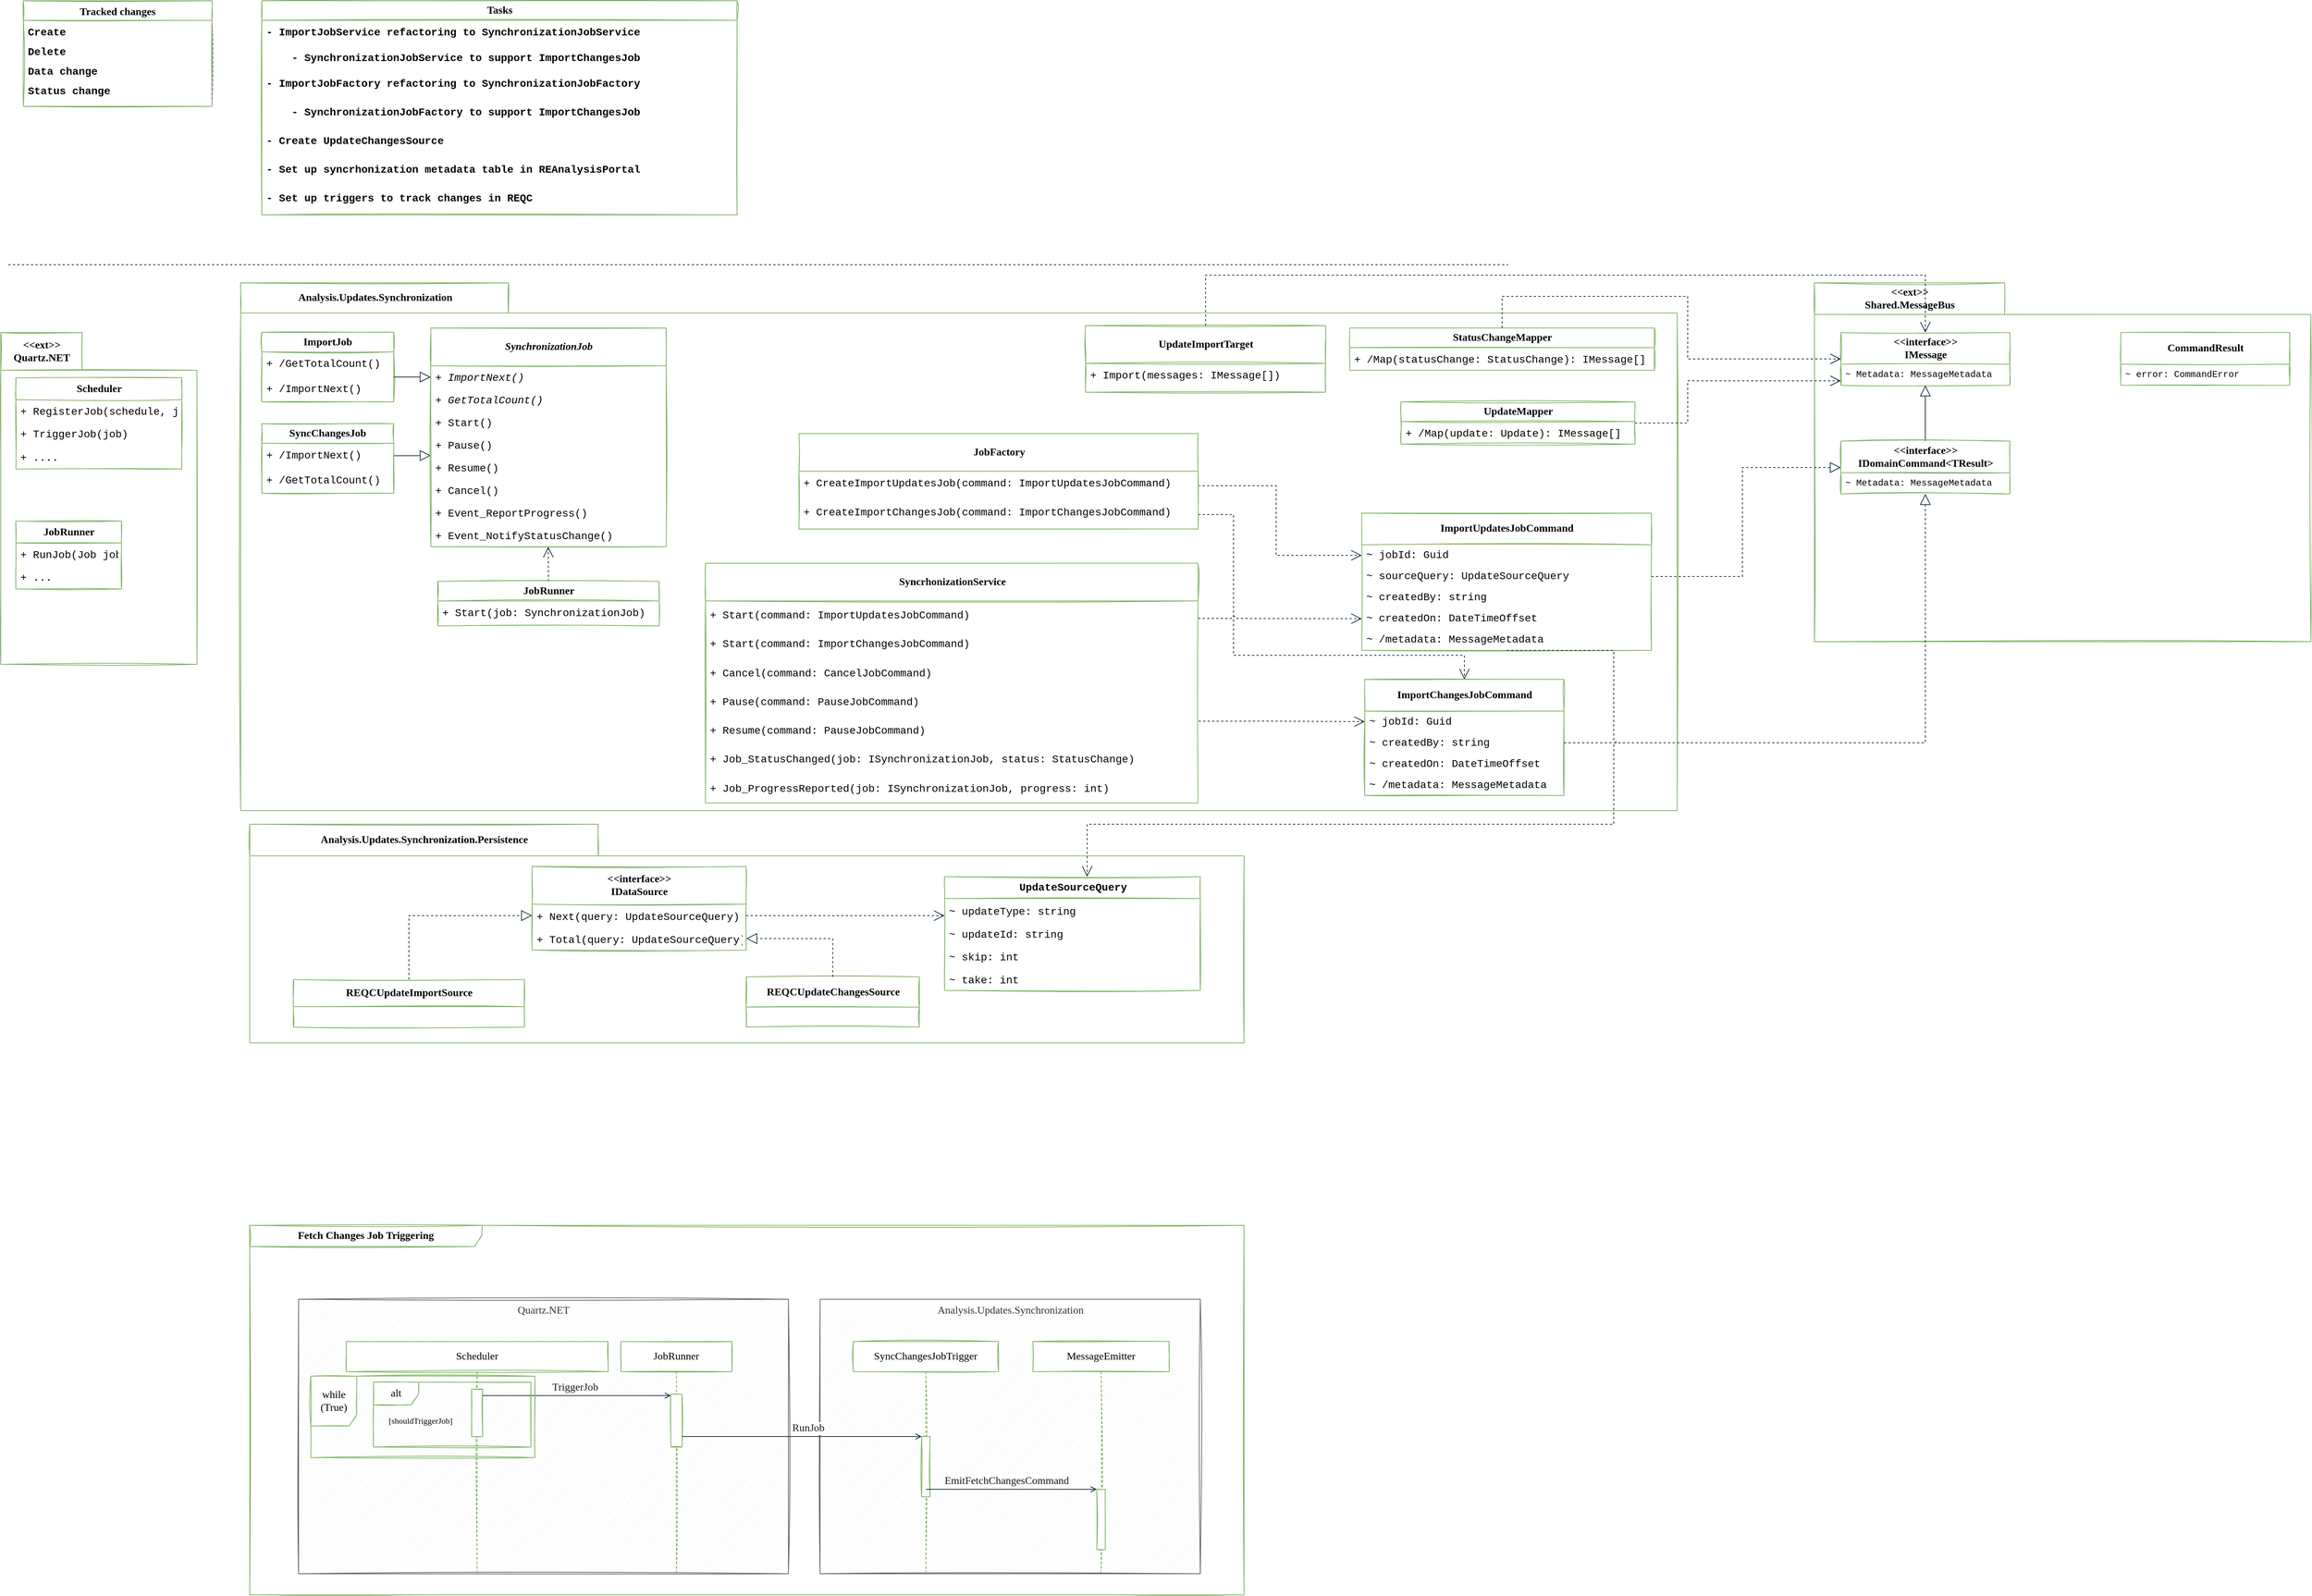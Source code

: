 <mxfile version="13.10.0" type="github">
  <diagram id="ECBcf4AF0JtO1z4K7DSX" name="Page-1">
    <mxGraphModel dx="2906" dy="1084" grid="1" gridSize="14" guides="1" tooltips="1" connect="1" arrows="1" fold="1" page="1" pageScale="1" pageWidth="827" pageHeight="1169" background="none" math="1" shadow="0">
      <root>
        <mxCell id="0" />
        <mxCell id="1" parent="0" />
        <mxCell id="vq10Wp0aYiQOO_JATJNM-236" value="" style="line;strokeWidth=1;direction=south;html=1;dashed=1;dashPattern=20 20;rounded=0;shadow=0;glass=0;labelBackgroundColor=none;sketch=1;startSize=26;fillColor=#ffffff;fontFamily=Lucida Console;fontSize=11;align=center;" parent="1" vertex="1">
          <mxGeometry x="1050" y="1918" width="10" height="392" as="geometry" />
        </mxCell>
        <mxCell id="CNIEnDmMCDg7DlU-QSH8-22" value="Tracked changes" style="swimlane;fontStyle=1;childLayout=stackLayout;horizontal=1;startSize=26;horizontalStack=0;resizeParent=1;resizeParentMax=0;resizeLast=0;collapsible=1;marginBottom=0;rounded=0;shadow=0;strokeColor=#82b366;sketch=1;glass=0;separatorColor=#999999;fontFamily=Lucida Console;fillColor=none;fontSize=14;" parent="1" vertex="1">
          <mxGeometry x="20" y="210" width="250" height="140" as="geometry">
            <mxRectangle x="20" y="20" width="140" height="26" as="alternateBounds" />
          </mxGeometry>
        </mxCell>
        <mxCell id="CNIEnDmMCDg7DlU-QSH8-23" value="Create" style="text;strokeColor=none;fillColor=none;align=left;verticalAlign=top;spacingLeft=4;spacingRight=4;overflow=hidden;rotatable=0;points=[[0,0.5],[1,0.5]];portConstraint=eastwest;fontFamily=Courier New;fontSize=14;fontStyle=1" parent="CNIEnDmMCDg7DlU-QSH8-22" vertex="1">
          <mxGeometry y="26" width="250" height="26" as="geometry" />
        </mxCell>
        <mxCell id="CNIEnDmMCDg7DlU-QSH8-24" value="Delete" style="text;strokeColor=none;align=left;verticalAlign=top;spacingLeft=4;spacingRight=4;overflow=hidden;rotatable=0;points=[[0,0.5],[1,0.5]];portConstraint=eastwest;noLabel=0;fontFamily=Courier New;rounded=0;glass=0;shadow=0;sketch=0;fontSize=14;fontStyle=1" parent="CNIEnDmMCDg7DlU-QSH8-22" vertex="1">
          <mxGeometry y="52" width="250" height="26" as="geometry" />
        </mxCell>
        <mxCell id="CNIEnDmMCDg7DlU-QSH8-25" value="Data change" style="text;strokeColor=none;fillColor=none;align=left;verticalAlign=top;spacingLeft=4;spacingRight=4;overflow=hidden;rotatable=0;points=[[0,0.5],[1,0.5]];portConstraint=eastwest;fontFamily=Courier New;fontSize=14;fontStyle=1" parent="CNIEnDmMCDg7DlU-QSH8-22" vertex="1">
          <mxGeometry y="78" width="250" height="26" as="geometry" />
        </mxCell>
        <mxCell id="CNIEnDmMCDg7DlU-QSH8-26" value="Status change" style="text;strokeColor=none;fillColor=none;align=left;verticalAlign=top;spacingLeft=4;spacingRight=4;overflow=hidden;rotatable=0;points=[[0,0.5],[1,0.5]];portConstraint=eastwest;fontFamily=Courier New;fontSize=14;fontStyle=1" parent="CNIEnDmMCDg7DlU-QSH8-22" vertex="1">
          <mxGeometry y="104" width="250" height="36" as="geometry" />
        </mxCell>
        <mxCell id="-ayLkiG4syY7ho0zuzDr-17" value="&amp;lt;&amp;lt;ext&amp;gt;&amp;gt;&lt;br&gt;&lt;div&gt;Quartz.NET&lt;/div&gt;" style="shape=folder;fontStyle=1;tabWidth=108;tabHeight=50;tabPosition=left;html=1;boundedLbl=1;labelInHeader=1;rounded=0;shadow=0;glass=0;sketch=1;startSize=50;strokeColor=#82b366;fillColor=#ffffff;fontFamily=Lucida Console;fontSize=14;swimlaneFillColor=#ffffff;" parent="1" vertex="1">
          <mxGeometry x="-10" y="650" width="260" height="440" as="geometry" />
        </mxCell>
        <mxCell id="-ayLkiG4syY7ho0zuzDr-19" value="Scheduler" style="swimlane;fontStyle=1;align=center;verticalAlign=middle;childLayout=stackLayout;horizontal=1;startSize=29;horizontalStack=0;resizeParent=1;resizeParentMax=0;resizeLast=0;collapsible=0;marginBottom=0;html=1;rounded=0;shadow=0;glass=0;sketch=1;strokeColor=#82b366;fillColor=none;fontFamily=Lucida Console;fontSize=14;" parent="1" vertex="1">
          <mxGeometry x="10" y="710" width="220" height="121" as="geometry" />
        </mxCell>
        <mxCell id="ia7Ri7Av3f0508WHwBtR-4" value="+ RegisterJob(schedule, job)" style="text;html=1;strokeColor=none;fillColor=none;align=left;verticalAlign=middle;spacingLeft=4;spacingRight=4;overflow=hidden;rotatable=0;points=[[0,0.5],[1,0.5]];portConstraint=eastwest;fontFamily=Courier New;fontSize=14;" parent="-ayLkiG4syY7ho0zuzDr-19" vertex="1">
          <mxGeometry y="29" width="220" height="31" as="geometry" />
        </mxCell>
        <mxCell id="vq10Wp0aYiQOO_JATJNM-24" value="+ TriggerJob(job)" style="text;html=1;strokeColor=none;fillColor=none;align=left;verticalAlign=middle;spacingLeft=4;spacingRight=4;overflow=hidden;rotatable=0;points=[[0,0.5],[1,0.5]];portConstraint=eastwest;fontFamily=Courier New;fontSize=14;" parent="-ayLkiG4syY7ho0zuzDr-19" vertex="1">
          <mxGeometry y="60" width="220" height="30" as="geometry" />
        </mxCell>
        <mxCell id="-ayLkiG4syY7ho0zuzDr-21" value="+ ...." style="text;html=1;strokeColor=none;fillColor=none;align=left;verticalAlign=middle;spacingLeft=4;spacingRight=4;overflow=hidden;rotatable=0;points=[[0,0.5],[1,0.5]];portConstraint=eastwest;fontFamily=Courier New;fontSize=14;" parent="-ayLkiG4syY7ho0zuzDr-19" vertex="1">
          <mxGeometry y="90" width="220" height="31" as="geometry" />
        </mxCell>
        <mxCell id="-ayLkiG4syY7ho0zuzDr-31" value="JobRunner" style="swimlane;fontStyle=1;align=center;verticalAlign=middle;childLayout=stackLayout;horizontal=1;startSize=29;horizontalStack=0;resizeParent=1;resizeParentMax=0;resizeLast=0;collapsible=0;marginBottom=0;html=1;rounded=0;shadow=0;glass=0;sketch=1;strokeColor=#82b366;fillColor=none;fontFamily=Lucida Console;fontSize=14;" parent="1" vertex="1">
          <mxGeometry x="10" y="900" width="140" height="90" as="geometry" />
        </mxCell>
        <mxCell id="-ayLkiG4syY7ho0zuzDr-32" value="+ RunJob(Job job)" style="text;html=1;strokeColor=none;fillColor=none;align=left;verticalAlign=middle;spacingLeft=4;spacingRight=4;overflow=hidden;rotatable=0;points=[[0,0.5],[1,0.5]];portConstraint=eastwest;fontFamily=Courier New;fontSize=14;" parent="-ayLkiG4syY7ho0zuzDr-31" vertex="1">
          <mxGeometry y="29" width="140" height="31" as="geometry" />
        </mxCell>
        <mxCell id="vq10Wp0aYiQOO_JATJNM-25" value="+ ..." style="text;html=1;strokeColor=none;fillColor=none;align=left;verticalAlign=middle;spacingLeft=4;spacingRight=4;overflow=hidden;rotatable=0;points=[[0,0.5],[1,0.5]];portConstraint=eastwest;fontFamily=Courier New;fontSize=14;" parent="-ayLkiG4syY7ho0zuzDr-31" vertex="1">
          <mxGeometry y="60" width="140" height="30" as="geometry" />
        </mxCell>
        <mxCell id="vq10Wp0aYiQOO_JATJNM-88" value="Analysis.Updates.Synchronization" style="shape=folder;fontStyle=1;tabWidth=355;tabHeight=40;tabPosition=left;html=1;boundedLbl=1;labelInHeader=1;rounded=0;shadow=0;glass=0;sketch=1;startSize=50;strokeColor=#82b366;fontFamily=Lucida Console;fillColor=#ffffff;fontSize=14;recursiveResize=0;swimlaneFillColor=#ffffff;" parent="1" vertex="1">
          <mxGeometry x="308" y="584" width="1904" height="700.0" as="geometry" />
        </mxCell>
        <mxCell id="ia7Ri7Av3f0508WHwBtR-71" style="edgeStyle=orthogonalEdgeStyle;curved=0;rounded=0;orthogonalLoop=1;jettySize=auto;html=1;exitX=1;exitY=0.5;exitDx=0;exitDy=0;strokeColor=#182E3E;fillColor=#dae8fc;fontFamily=Courier New;fontColor=#000000;dashed=1;fontSize=14;endFill=0;endArrow=open;endSize=12;startSize=29;jumpStyle=gap;" parent="vq10Wp0aYiQOO_JATJNM-88" source="vq10Wp0aYiQOO_JATJNM-76" edge="1" target="ia7Ri7Av3f0508WHwBtR-50">
          <mxGeometry relative="1" as="geometry">
            <mxPoint x="1490" y="610" as="targetPoint" />
            <Array as="points">
              <mxPoint x="1316" y="307" />
              <mxPoint x="1316" y="494" />
              <mxPoint x="1622" y="494" />
            </Array>
          </mxGeometry>
        </mxCell>
        <mxCell id="ia7Ri7Av3f0508WHwBtR-70" style="edgeStyle=orthogonalEdgeStyle;curved=0;rounded=0;orthogonalLoop=1;jettySize=auto;html=1;exitX=1;exitY=0.5;exitDx=0;exitDy=0;entryX=0;entryY=0.5;entryDx=0;entryDy=0;strokeColor=#182E3E;fillColor=#dae8fc;fontFamily=Courier New;fontColor=#000000;dashed=1;fontSize=14;endFill=0;endArrow=open;endSize=12;startSize=29;" parent="vq10Wp0aYiQOO_JATJNM-88" source="vq10Wp0aYiQOO_JATJNM-75" target="ia7Ri7Av3f0508WHwBtR-44" edge="1">
          <mxGeometry relative="1" as="geometry" />
        </mxCell>
        <mxCell id="ia7Ri7Av3f0508WHwBtR-58" style="edgeStyle=orthogonalEdgeStyle;rounded=0;orthogonalLoop=1;jettySize=auto;html=1;exitX=1.001;exitY=0.165;exitDx=0;exitDy=0;entryX=0;entryY=0.5;entryDx=0;entryDy=0;startSize=29;endArrow=open;endFill=0;endSize=12;strokeColor=#182E3E;fillColor=#dae8fc;fontFamily=Courier New;fontSize=14;dashed=1;exitPerimeter=0;" parent="vq10Wp0aYiQOO_JATJNM-88" source="vq10Wp0aYiQOO_JATJNM-85" target="ia7Ri7Av3f0508WHwBtR-51" edge="1">
          <mxGeometry relative="1" as="geometry">
            <Array as="points">
              <mxPoint x="1360" y="581" />
            </Array>
          </mxGeometry>
        </mxCell>
        <mxCell id="ia7Ri7Av3f0508WHwBtR-57" style="edgeStyle=orthogonalEdgeStyle;rounded=0;orthogonalLoop=1;jettySize=auto;html=1;exitX=1;exitY=0.5;exitDx=0;exitDy=0;startSize=29;endArrow=open;endFill=0;endSize=12;strokeColor=#182E3E;fillColor=#dae8fc;fontFamily=Courier New;fontSize=14;entryX=0;entryY=0.5;entryDx=0;entryDy=0;dashed=1;jumpStyle=arc;" parent="vq10Wp0aYiQOO_JATJNM-88" source="vq10Wp0aYiQOO_JATJNM-81" target="ia7Ri7Av3f0508WHwBtR-47" edge="1">
          <mxGeometry relative="1" as="geometry">
            <Array as="points">
              <mxPoint x="1229" y="445" />
              <mxPoint x="1352" y="445" />
            </Array>
          </mxGeometry>
        </mxCell>
        <mxCell id="vq10Wp0aYiQOO_JATJNM-78" value="SyncrhonizationService" style="swimlane;fontStyle=1;childLayout=stackLayout;horizontal=1;startSize=50;fillColor=#ffffff;horizontalStack=0;resizeParent=1;resizeParentMax=0;resizeLast=0;collapsible=1;marginBottom=0;rounded=0;shadow=0;glass=0;sketch=1;strokeColor=#82b366;fontFamily=Lucida Console;html=1;fontSize=14;swimlaneFillColor=#ffffff;" parent="vq10Wp0aYiQOO_JATJNM-88" vertex="1">
          <mxGeometry x="616.0" y="371.92" width="653" height="317.949" as="geometry">
            <mxRectangle x="470" y="290" width="190" height="40" as="alternateBounds" />
          </mxGeometry>
        </mxCell>
        <mxCell id="vq10Wp0aYiQOO_JATJNM-81" value="+ Start(command: ImportUpdatesJobCommand)" style="text;html=1;strokeColor=none;fillColor=none;align=left;verticalAlign=middle;spacingLeft=4;spacingRight=4;overflow=hidden;rotatable=0;points=[[0,0.5],[1,0.5]];portConstraint=eastwest;fontFamily=Courier New;fontSize=14;" parent="vq10Wp0aYiQOO_JATJNM-78" vertex="1">
          <mxGeometry y="50" width="653" height="38.278" as="geometry" />
        </mxCell>
        <mxCell id="vq10Wp0aYiQOO_JATJNM-82" value="+ Start(command: ImportChangesJobCommand)" style="text;html=1;strokeColor=none;fillColor=none;align=left;verticalAlign=middle;spacingLeft=4;spacingRight=4;overflow=hidden;rotatable=0;points=[[0,0.5],[1,0.5]];portConstraint=eastwest;fontFamily=Courier New;fontSize=14;" parent="vq10Wp0aYiQOO_JATJNM-78" vertex="1">
          <mxGeometry y="88.278" width="653" height="38.278" as="geometry" />
        </mxCell>
        <mxCell id="vq10Wp0aYiQOO_JATJNM-83" value="+ Cancel(command: CancelJobCommand) " style="text;html=1;strokeColor=none;fillColor=none;align=left;verticalAlign=middle;spacingLeft=4;spacingRight=4;overflow=hidden;rotatable=0;points=[[0,0.5],[1,0.5]];portConstraint=eastwest;fontFamily=Courier New;fontSize=14;" parent="vq10Wp0aYiQOO_JATJNM-78" vertex="1">
          <mxGeometry y="126.557" width="653" height="38.278" as="geometry" />
        </mxCell>
        <mxCell id="vq10Wp0aYiQOO_JATJNM-84" value="+ Pause(command: PauseJobCommand) " style="text;html=1;strokeColor=none;fillColor=none;align=left;verticalAlign=middle;spacingLeft=4;spacingRight=4;overflow=hidden;rotatable=0;points=[[0,0.5],[1,0.5]];portConstraint=eastwest;fontFamily=Courier New;fontSize=14;" parent="vq10Wp0aYiQOO_JATJNM-78" vertex="1">
          <mxGeometry y="164.835" width="653" height="38.278" as="geometry" />
        </mxCell>
        <mxCell id="vq10Wp0aYiQOO_JATJNM-85" value="+ Resume(command: PauseJobCommand) " style="text;html=1;fillColor=none;align=left;verticalAlign=middle;spacingLeft=4;spacingRight=4;overflow=hidden;rotatable=0;points=[[0,0.5],[1,0.5]];portConstraint=eastwest;fontFamily=Courier New;fontSize=14;" parent="vq10Wp0aYiQOO_JATJNM-78" vertex="1">
          <mxGeometry y="203.114" width="653" height="38.278" as="geometry" />
        </mxCell>
        <mxCell id="vq10Wp0aYiQOO_JATJNM-87" value="+ Job_StatusChanged(job: ISynchronizationJob, status: StatusChange)" style="text;html=1;fillColor=none;align=left;verticalAlign=middle;spacingLeft=4;spacingRight=4;overflow=hidden;rotatable=0;points=[[0,0.5],[1,0.5]];portConstraint=eastwest;fontFamily=Courier New;fontSize=14;" parent="vq10Wp0aYiQOO_JATJNM-78" vertex="1">
          <mxGeometry y="241.392" width="653" height="38.278" as="geometry" />
        </mxCell>
        <mxCell id="vq10Wp0aYiQOO_JATJNM-86" value="+ Job_ProgressReported(job: ISynchronizationJob, progress: int) " style="text;html=1;fillColor=none;align=left;verticalAlign=middle;spacingLeft=4;spacingRight=4;overflow=hidden;rotatable=0;points=[[0,0.5],[1,0.5]];portConstraint=eastwest;fontFamily=Courier New;fontSize=14;" parent="vq10Wp0aYiQOO_JATJNM-78" vertex="1">
          <mxGeometry y="279.671" width="653" height="38.278" as="geometry" />
        </mxCell>
        <mxCell id="vq10Wp0aYiQOO_JATJNM-74" value="JobFactory" style="swimlane;fontStyle=1;childLayout=stackLayout;horizontal=1;startSize=50;horizontalStack=0;resizeParent=1;resizeParentMax=0;resizeLast=0;collapsible=1;marginBottom=0;rounded=0;shadow=0;glass=0;sketch=1;strokeColor=#82b366;fontFamily=Lucida Console;html=1;fontSize=14;swimlaneFillColor=#ffffff;" parent="vq10Wp0aYiQOO_JATJNM-88" vertex="1">
          <mxGeometry x="740" y="200" width="529" height="126.557" as="geometry">
            <mxRectangle x="1020" y="290" width="100" height="50" as="alternateBounds" />
          </mxGeometry>
        </mxCell>
        <mxCell id="vq10Wp0aYiQOO_JATJNM-75" value="+ CreateImportUpdatesJob(command: ImportUpdatesJobCommand)" style="text;strokeColor=none;align=left;verticalAlign=top;spacingLeft=4;spacingRight=4;overflow=hidden;rotatable=0;points=[[0,0.5],[1,0.5]];portConstraint=eastwest;fontFamily=Courier New;fontSize=14;" parent="vq10Wp0aYiQOO_JATJNM-74" vertex="1">
          <mxGeometry y="50" width="529" height="38.278" as="geometry" />
        </mxCell>
        <mxCell id="vq10Wp0aYiQOO_JATJNM-76" value="+ CreateImportChangesJob(command: ImportChangesJobCommand)" style="text;strokeColor=none;fillColor=none;align=left;verticalAlign=top;spacingLeft=4;spacingRight=4;overflow=hidden;rotatable=0;points=[[0,0.5],[1,0.5]];portConstraint=eastwest;fontFamily=Courier New;fontSize=14;" parent="vq10Wp0aYiQOO_JATJNM-74" vertex="1">
          <mxGeometry y="88.278" width="529" height="38.278" as="geometry" />
        </mxCell>
        <mxCell id="c3qGKdSlmFXIAMFMvV2--12" style="edgeStyle=orthogonalEdgeStyle;rounded=0;jumpStyle=gap;orthogonalLoop=1;jettySize=auto;html=1;exitX=0.5;exitY=0;exitDx=0;exitDy=0;entryX=0.499;entryY=1.002;entryDx=0;entryDy=0;entryPerimeter=0;strokeColor=#182E3E;fillColor=#dae8fc;fontFamily=Courier New;dashed=1;fontSize=14;endFill=0;endArrow=open;endSize=12;startSize=29;" edge="1" parent="vq10Wp0aYiQOO_JATJNM-88" source="vq10Wp0aYiQOO_JATJNM-92" target="vq10Wp0aYiQOO_JATJNM-147">
          <mxGeometry relative="1" as="geometry" />
        </mxCell>
        <mxCell id="vq10Wp0aYiQOO_JATJNM-92" value="&lt;b style=&quot;font-size: 14px;&quot;&gt;JobRunner&lt;/b&gt;" style="swimlane;fontStyle=0;childLayout=stackLayout;horizontal=1;startSize=26;fillColor=none;horizontalStack=0;resizeParent=1;resizeParentMax=0;resizeLast=0;collapsible=1;marginBottom=0;rounded=0;shadow=0;glass=0;sketch=1;strokeColor=#82b366;fontFamily=Lucida Console;html=1;fontSize=14;" parent="vq10Wp0aYiQOO_JATJNM-88" vertex="1">
          <mxGeometry x="261.28" y="396" width="293.43" height="59.175" as="geometry" />
        </mxCell>
        <mxCell id="vq10Wp0aYiQOO_JATJNM-93" value="+ Start(job: SynchronizationJob)" style="text;strokeColor=none;fillColor=none;align=left;verticalAlign=top;spacingLeft=4;spacingRight=4;overflow=hidden;rotatable=0;points=[[0,0.5],[1,0.5]];portConstraint=eastwest;fontFamily=Courier New;fontSize=14;" parent="vq10Wp0aYiQOO_JATJNM-92" vertex="1">
          <mxGeometry y="26" width="293.43" height="33.175" as="geometry" />
        </mxCell>
        <mxCell id="vq10Wp0aYiQOO_JATJNM-112" value="&lt;b style=&quot;font-size: 14px;&quot;&gt;ImportJob&lt;/b&gt;" style="swimlane;fontStyle=0;childLayout=stackLayout;horizontal=1;startSize=26;fillColor=none;horizontalStack=0;resizeParent=1;resizeParentMax=0;resizeLast=0;collapsible=1;marginBottom=0;rounded=0;shadow=0;glass=0;sketch=1;strokeColor=#82b366;fontFamily=Lucida Console;html=1;fontSize=14;" parent="vq10Wp0aYiQOO_JATJNM-88" vertex="1">
          <mxGeometry x="28.003" y="65.65" width="174.871" height="92.349" as="geometry" />
        </mxCell>
        <mxCell id="c3qGKdSlmFXIAMFMvV2--9" value="+ /GetTotalCount()" style="text;strokeColor=none;fillColor=none;align=left;verticalAlign=top;spacingLeft=4;spacingRight=4;overflow=hidden;rotatable=0;points=[[0,0.5],[1,0.5]];portConstraint=eastwest;fontFamily=Courier New;fontSize=14;" vertex="1" parent="vq10Wp0aYiQOO_JATJNM-112">
          <mxGeometry y="26" width="174.871" height="33.175" as="geometry" />
        </mxCell>
        <mxCell id="c3qGKdSlmFXIAMFMvV2--8" value="+ /ImportNext()" style="text;strokeColor=none;fillColor=none;align=left;verticalAlign=top;spacingLeft=4;spacingRight=4;overflow=hidden;rotatable=0;points=[[0,0.5],[1,0.5]];portConstraint=eastwest;fontFamily=Courier New;fontSize=14;" vertex="1" parent="vq10Wp0aYiQOO_JATJNM-112">
          <mxGeometry y="59.175" width="174.871" height="33.175" as="geometry" />
        </mxCell>
        <mxCell id="c3qGKdSlmFXIAMFMvV2--10" style="edgeStyle=orthogonalEdgeStyle;rounded=0;jumpStyle=gap;orthogonalLoop=1;jettySize=auto;html=1;exitX=1;exitY=0.5;exitDx=0;exitDy=0;strokeColor=#182E3E;fillColor=#dae8fc;fontFamily=Lucida Console;fontSize=14;fontColor=#1A1A1A;endFill=0;endArrow=block;endSize=12;" edge="1" parent="vq10Wp0aYiQOO_JATJNM-88" source="ia7Ri7Av3f0508WHwBtR-33">
          <mxGeometry relative="1" as="geometry">
            <mxPoint x="252" y="229" as="targetPoint" />
            <Array as="points">
              <mxPoint x="224" y="229" />
            </Array>
          </mxGeometry>
        </mxCell>
        <mxCell id="vq10Wp0aYiQOO_JATJNM-116" value="SyncChangesJob" style="swimlane;fontStyle=1;childLayout=stackLayout;horizontal=1;startSize=26;fillColor=none;horizontalStack=0;resizeParent=1;resizeParentMax=0;resizeLast=0;collapsible=1;marginBottom=0;rounded=0;shadow=0;glass=0;sketch=1;strokeColor=#82b366;fontFamily=Lucida Console;html=1;fontSize=14;" parent="vq10Wp0aYiQOO_JATJNM-88" vertex="1">
          <mxGeometry x="28.005" y="186.82" width="174.871" height="92.349" as="geometry" />
        </mxCell>
        <mxCell id="ia7Ri7Av3f0508WHwBtR-33" value="+ /ImportNext()" style="text;strokeColor=none;fillColor=none;align=left;verticalAlign=top;spacingLeft=4;spacingRight=4;overflow=hidden;rotatable=0;points=[[0,0.5],[1,0.5]];portConstraint=eastwest;fontFamily=Courier New;fontSize=14;" parent="vq10Wp0aYiQOO_JATJNM-116" vertex="1">
          <mxGeometry y="26" width="174.871" height="33.175" as="geometry" />
        </mxCell>
        <mxCell id="c3qGKdSlmFXIAMFMvV2--7" value="+ /GetTotalCount()" style="text;strokeColor=none;fillColor=none;align=left;verticalAlign=top;spacingLeft=4;spacingRight=4;overflow=hidden;rotatable=0;points=[[0,0.5],[1,0.5]];portConstraint=eastwest;fontFamily=Courier New;fontSize=14;" vertex="1" parent="vq10Wp0aYiQOO_JATJNM-116">
          <mxGeometry y="59.175" width="174.871" height="33.175" as="geometry" />
        </mxCell>
        <mxCell id="vq10Wp0aYiQOO_JATJNM-149" style="edgeStyle=orthogonalEdgeStyle;rounded=0;orthogonalLoop=1;jettySize=auto;html=1;entryX=0;entryY=0.5;entryDx=0;entryDy=0;strokeColor=#182E3E;fillColor=#dae8fc;fontFamily=Lucida Console;fontSize=14;fontColor=#1A1A1A;endFill=0;endArrow=block;endSize=12;" parent="vq10Wp0aYiQOO_JATJNM-88" target="vq10Wp0aYiQOO_JATJNM-146" edge="1">
          <mxGeometry relative="1" as="geometry">
            <mxPoint x="203" y="125" as="sourcePoint" />
          </mxGeometry>
        </mxCell>
        <mxCell id="vq10Wp0aYiQOO_JATJNM-233" value="UpdateImportTarget" style="swimlane;fontStyle=1;childLayout=stackLayout;horizontal=1;startSize=50;fillColor=none;horizontalStack=0;resizeParent=1;resizeParentMax=0;resizeLast=0;collapsible=1;marginBottom=0;rounded=0;shadow=0;glass=0;sketch=1;strokeColor=#82b366;fontFamily=Lucida Console;html=1;fontSize=14;" parent="vq10Wp0aYiQOO_JATJNM-88" vertex="1">
          <mxGeometry x="1120" y="56.86" width="318" height="88.278" as="geometry">
            <mxRectangle x="1020" y="290" width="100" height="50" as="alternateBounds" />
          </mxGeometry>
        </mxCell>
        <mxCell id="vq10Wp0aYiQOO_JATJNM-235" value="+ Import(messages: IMessage[])" style="text;strokeColor=none;fillColor=none;align=left;verticalAlign=top;spacingLeft=4;spacingRight=4;overflow=hidden;rotatable=0;points=[[0,0.5],[1,0.5]];portConstraint=eastwest;fontFamily=Courier New;fontSize=14;" parent="vq10Wp0aYiQOO_JATJNM-233" vertex="1">
          <mxGeometry y="50" width="318" height="38.278" as="geometry" />
        </mxCell>
        <mxCell id="ia7Ri7Av3f0508WHwBtR-5" value="StatusChangeMapper" style="swimlane;fontStyle=1;childLayout=stackLayout;horizontal=1;startSize=26;fillColor=none;horizontalStack=0;resizeParent=1;resizeParentMax=0;resizeLast=0;collapsible=1;marginBottom=0;rounded=0;shadow=0;glass=0;sketch=1;strokeColor=#82b366;fontFamily=Lucida Console;html=1;fontSize=14;" parent="vq10Wp0aYiQOO_JATJNM-88" vertex="1">
          <mxGeometry x="1470" y="60" width="404" height="56" as="geometry">
            <mxRectangle x="1486" y="202.53" width="196" height="28" as="alternateBounds" />
          </mxGeometry>
        </mxCell>
        <mxCell id="ia7Ri7Av3f0508WHwBtR-13" value="+ /Map(statusChange: StatusChange): IMessage[]" style="text;strokeColor=none;fillColor=none;spacingLeft=4;spacingRight=4;overflow=hidden;rotatable=0;points=[[0,0.5],[1,0.5]];portConstraint=eastwest;fontSize=14;fontFamily=Courier New;" parent="ia7Ri7Av3f0508WHwBtR-5" vertex="1">
          <mxGeometry y="26" width="404" height="30" as="geometry" />
        </mxCell>
        <mxCell id="ia7Ri7Av3f0508WHwBtR-6" value="UpdateMapper" style="swimlane;fontStyle=1;childLayout=stackLayout;horizontal=1;startSize=26;fillColor=none;horizontalStack=0;resizeParent=1;resizeParentMax=0;resizeLast=0;collapsible=1;marginBottom=0;rounded=0;shadow=0;glass=0;sketch=1;strokeColor=#82b366;fontFamily=Lucida Console;html=1;fontSize=14;" parent="vq10Wp0aYiQOO_JATJNM-88" vertex="1">
          <mxGeometry x="1538" y="158" width="310" height="56" as="geometry" />
        </mxCell>
        <mxCell id="ia7Ri7Av3f0508WHwBtR-12" value="+ /Map(update: Update): IMessage[]" style="text;strokeColor=none;fillColor=none;spacingLeft=4;spacingRight=4;overflow=hidden;rotatable=0;points=[[0,0.5],[1,0.5]];portConstraint=eastwest;fontSize=14;fontFamily=Courier New;" parent="ia7Ri7Av3f0508WHwBtR-6" vertex="1">
          <mxGeometry y="26" width="310" height="30" as="geometry" />
        </mxCell>
        <mxCell id="ia7Ri7Av3f0508WHwBtR-43" value="ImportUpdatesJobCommand" style="swimlane;fontStyle=1;align=center;verticalAlign=middle;childLayout=stackLayout;horizontal=1;startSize=42;horizontalStack=0;resizeParent=1;resizeParentMax=0;resizeLast=0;collapsible=0;marginBottom=0;html=1;rounded=0;shadow=0;glass=0;sketch=1;strokeColor=#82b366;fillColor=none;fontFamily=Lucida Console;fontSize=14;" parent="vq10Wp0aYiQOO_JATJNM-88" vertex="1">
          <mxGeometry x="1486" y="305.45" width="384" height="182" as="geometry" />
        </mxCell>
        <mxCell id="ia7Ri7Av3f0508WHwBtR-44" value="~ jobId: Guid" style="text;html=1;strokeColor=none;fillColor=none;align=left;verticalAlign=middle;spacingLeft=4;spacingRight=4;overflow=hidden;rotatable=0;points=[[0,0.5],[1,0.5]];portConstraint=eastwest;fontFamily=Courier New;fontSize=14;" parent="ia7Ri7Av3f0508WHwBtR-43" vertex="1">
          <mxGeometry y="42" width="384" height="28" as="geometry" />
        </mxCell>
        <mxCell id="ia7Ri7Av3f0508WHwBtR-45" value="~ sourceQuery: UpdateSourceQuery" style="text;html=1;strokeColor=none;fillColor=none;align=left;verticalAlign=middle;spacingLeft=4;spacingRight=4;overflow=hidden;rotatable=0;points=[[0,0.5],[1,0.5]];portConstraint=eastwest;fontFamily=Courier New;fontSize=14;" parent="ia7Ri7Av3f0508WHwBtR-43" vertex="1">
          <mxGeometry y="70" width="384" height="28" as="geometry" />
        </mxCell>
        <mxCell id="ia7Ri7Av3f0508WHwBtR-46" value="~ createdBy: string" style="text;html=1;strokeColor=none;fillColor=none;align=left;verticalAlign=middle;spacingLeft=4;spacingRight=4;overflow=hidden;rotatable=0;points=[[0,0.5],[1,0.5]];portConstraint=eastwest;fontFamily=Courier New;fontSize=14;" parent="ia7Ri7Av3f0508WHwBtR-43" vertex="1">
          <mxGeometry y="98" width="384" height="28" as="geometry" />
        </mxCell>
        <mxCell id="ia7Ri7Av3f0508WHwBtR-47" value="~ createdOn: DateTimeOffset" style="text;html=1;strokeColor=none;fillColor=none;align=left;verticalAlign=middle;spacingLeft=4;spacingRight=4;overflow=hidden;rotatable=0;points=[[0,0.5],[1,0.5]];portConstraint=eastwest;fontFamily=Courier New;fontSize=14;" parent="ia7Ri7Av3f0508WHwBtR-43" vertex="1">
          <mxGeometry y="126" width="384" height="28" as="geometry" />
        </mxCell>
        <mxCell id="ia7Ri7Av3f0508WHwBtR-48" value="~ /metadata: MessageMetadata" style="text;html=1;strokeColor=none;fillColor=none;align=left;verticalAlign=middle;spacingLeft=4;spacingRight=4;overflow=hidden;rotatable=0;points=[[0,0.5],[1,0.5]];portConstraint=eastwest;fontFamily=Courier New;fontSize=14;" parent="ia7Ri7Av3f0508WHwBtR-43" vertex="1">
          <mxGeometry y="154" width="384" height="28" as="geometry" />
        </mxCell>
        <mxCell id="ia7Ri7Av3f0508WHwBtR-69" value="" style="group" parent="vq10Wp0aYiQOO_JATJNM-88" vertex="1" connectable="0">
          <mxGeometry x="1470" y="506.0" width="304" height="194" as="geometry" />
        </mxCell>
        <mxCell id="ia7Ri7Av3f0508WHwBtR-50" value="ImportChangesJobCommand" style="swimlane;fontStyle=1;align=center;verticalAlign=middle;childLayout=stackLayout;horizontal=1;startSize=42;horizontalStack=0;resizeParent=1;resizeParentMax=0;resizeLast=0;collapsible=0;marginBottom=0;html=1;rounded=0;shadow=0;glass=0;sketch=1;strokeColor=#82b366;fillColor=none;fontFamily=Lucida Console;fontSize=14;container=0;" parent="ia7Ri7Av3f0508WHwBtR-69" vertex="1">
          <mxGeometry x="20" y="20" width="264" height="154" as="geometry" />
        </mxCell>
        <mxCell id="ia7Ri7Av3f0508WHwBtR-51" value="~ jobId: Guid" style="text;html=1;strokeColor=none;fillColor=none;align=left;verticalAlign=middle;spacingLeft=4;spacingRight=4;overflow=hidden;rotatable=0;points=[[0,0.5],[1,0.5]];portConstraint=eastwest;fontFamily=Courier New;fontSize=14;" parent="ia7Ri7Av3f0508WHwBtR-69" vertex="1">
          <mxGeometry x="20" y="62.0" width="264" height="28" as="geometry" />
        </mxCell>
        <mxCell id="ia7Ri7Av3f0508WHwBtR-53" value="~ createdBy: string" style="text;html=1;strokeColor=none;fillColor=none;align=left;verticalAlign=middle;spacingLeft=4;spacingRight=4;overflow=hidden;rotatable=0;points=[[0,0.5],[1,0.5]];portConstraint=eastwest;fontFamily=Courier New;fontSize=14;" parent="ia7Ri7Av3f0508WHwBtR-69" vertex="1">
          <mxGeometry x="20" y="90.0" width="264" height="28" as="geometry" />
        </mxCell>
        <mxCell id="ia7Ri7Av3f0508WHwBtR-54" value="~ createdOn: DateTimeOffset" style="text;html=1;strokeColor=none;fillColor=none;align=left;verticalAlign=middle;spacingLeft=4;spacingRight=4;overflow=hidden;rotatable=0;points=[[0,0.5],[1,0.5]];portConstraint=eastwest;fontFamily=Courier New;fontSize=14;" parent="ia7Ri7Av3f0508WHwBtR-69" vertex="1">
          <mxGeometry x="20" y="118.0" width="264" height="28" as="geometry" />
        </mxCell>
        <mxCell id="ia7Ri7Av3f0508WHwBtR-55" value="~ /metadata: MessageMetadata" style="text;html=1;strokeColor=none;fillColor=none;align=left;verticalAlign=middle;spacingLeft=4;spacingRight=4;overflow=hidden;rotatable=0;points=[[0,0.5],[1,0.5]];portConstraint=eastwest;fontFamily=Courier New;fontSize=14;" parent="ia7Ri7Av3f0508WHwBtR-69" vertex="1">
          <mxGeometry x="20" y="146.0" width="264" height="28" as="geometry" />
        </mxCell>
        <mxCell id="vq10Wp0aYiQOO_JATJNM-141" value="&lt;div&gt;SynchronizationJob&lt;br&gt;&lt;/div&gt;" style="swimlane;fontStyle=3;childLayout=stackLayout;horizontal=1;startSize=50;fillColor=none;horizontalStack=0;resizeParent=1;resizeParentMax=0;resizeLast=0;collapsible=1;marginBottom=0;rounded=0;shadow=0;glass=0;sketch=1;strokeColor=#82b366;fontFamily=Lucida Console;html=1;fontSize=14;" parent="vq10Wp0aYiQOO_JATJNM-88" vertex="1">
          <mxGeometry x="251.996" y="59.998" width="312" height="290" as="geometry">
            <mxRectangle x="830" y="50" width="200" height="50" as="alternateBounds" />
          </mxGeometry>
        </mxCell>
        <mxCell id="vq10Wp0aYiQOO_JATJNM-146" value="+ ImportNext()" style="text;strokeColor=none;fillColor=none;align=left;verticalAlign=top;spacingLeft=4;spacingRight=4;overflow=hidden;rotatable=0;points=[[0,0.5],[1,0.5]];portConstraint=eastwest;fontFamily=Courier New;fontSize=14;fontStyle=2" parent="vq10Wp0aYiQOO_JATJNM-141" vertex="1">
          <mxGeometry y="50" width="312" height="30" as="geometry" />
        </mxCell>
        <mxCell id="c3qGKdSlmFXIAMFMvV2--6" value="+ GetTotalCount()" style="text;strokeColor=none;fillColor=none;align=left;verticalAlign=top;spacingLeft=4;spacingRight=4;overflow=hidden;rotatable=0;points=[[0,0.5],[1,0.5]];portConstraint=eastwest;fontFamily=Courier New;fontSize=14;fontStyle=2" vertex="1" parent="vq10Wp0aYiQOO_JATJNM-141">
          <mxGeometry y="80" width="312" height="30" as="geometry" />
        </mxCell>
        <mxCell id="vq10Wp0aYiQOO_JATJNM-142" value="+ Start()" style="text;strokeColor=none;fillColor=none;align=left;verticalAlign=top;spacingLeft=4;spacingRight=4;overflow=hidden;rotatable=0;points=[[0,0.5],[1,0.5]];portConstraint=eastwest;fontFamily=Courier New;fontSize=14;" parent="vq10Wp0aYiQOO_JATJNM-141" vertex="1">
          <mxGeometry y="110" width="312" height="30" as="geometry" />
        </mxCell>
        <mxCell id="vq10Wp0aYiQOO_JATJNM-143" value="+ Pause()" style="text;strokeColor=none;fillColor=none;align=left;verticalAlign=top;spacingLeft=4;spacingRight=4;overflow=hidden;rotatable=0;points=[[0,0.5],[1,0.5]];portConstraint=eastwest;fontFamily=Courier New;fontSize=14;" parent="vq10Wp0aYiQOO_JATJNM-141" vertex="1">
          <mxGeometry y="140" width="312" height="30" as="geometry" />
        </mxCell>
        <mxCell id="vq10Wp0aYiQOO_JATJNM-144" value="+ Resume()" style="text;strokeColor=none;fillColor=none;align=left;verticalAlign=top;spacingLeft=4;spacingRight=4;overflow=hidden;rotatable=0;points=[[0,0.5],[1,0.5]];portConstraint=eastwest;fontFamily=Courier New;fontSize=14;" parent="vq10Wp0aYiQOO_JATJNM-141" vertex="1">
          <mxGeometry y="170" width="312" height="30" as="geometry" />
        </mxCell>
        <mxCell id="vq10Wp0aYiQOO_JATJNM-145" value="+ Cancel()" style="text;strokeColor=none;fillColor=none;align=left;verticalAlign=top;spacingLeft=4;spacingRight=4;overflow=hidden;rotatable=0;points=[[0,0.5],[1,0.5]];portConstraint=eastwest;fontFamily=Courier New;fontSize=14;" parent="vq10Wp0aYiQOO_JATJNM-141" vertex="1">
          <mxGeometry y="200" width="312" height="30" as="geometry" />
        </mxCell>
        <mxCell id="c3qGKdSlmFXIAMFMvV2--5" value="+ Event_ReportProgress()" style="text;strokeColor=none;fillColor=none;align=left;verticalAlign=top;spacingLeft=4;spacingRight=4;overflow=hidden;rotatable=0;points=[[0,0.5],[1,0.5]];portConstraint=eastwest;fontFamily=Courier New;fontSize=14;" vertex="1" parent="vq10Wp0aYiQOO_JATJNM-141">
          <mxGeometry y="230" width="312" height="30" as="geometry" />
        </mxCell>
        <mxCell id="vq10Wp0aYiQOO_JATJNM-147" value="+ Event_NotifyStatusChange()" style="text;strokeColor=none;fillColor=none;align=left;verticalAlign=top;spacingLeft=4;spacingRight=4;overflow=hidden;rotatable=0;points=[[0,0.5],[1,0.5]];portConstraint=eastwest;fontFamily=Courier New;fontSize=14;" parent="vq10Wp0aYiQOO_JATJNM-141" vertex="1">
          <mxGeometry y="260" width="312" height="30" as="geometry" />
        </mxCell>
        <mxCell id="vq10Wp0aYiQOO_JATJNM-118" value="Tasks" style="swimlane;fontStyle=1;childLayout=stackLayout;horizontal=1;startSize=26;fillColor=none;horizontalStack=0;resizeParent=1;resizeParentMax=0;resizeLast=0;collapsible=1;marginBottom=0;rounded=0;shadow=0;glass=0;sketch=1;strokeColor=#82b366;fontFamily=Lucida Console;html=1;fontSize=14;" parent="1" vertex="1">
          <mxGeometry x="336" y="210" width="630" height="284" as="geometry" />
        </mxCell>
        <mxCell id="vq10Wp0aYiQOO_JATJNM-119" value="- ImportJobService refactoring to SynchronizationJobService" style="text;strokeColor=none;fillColor=none;align=left;verticalAlign=top;spacingLeft=4;spacingRight=4;overflow=hidden;rotatable=0;points=[[0,0.5],[1,0.5]];portConstraint=eastwest;fontFamily=Courier New;fontSize=14;fontStyle=1" parent="vq10Wp0aYiQOO_JATJNM-118" vertex="1">
          <mxGeometry y="26" width="630" height="34" as="geometry" />
        </mxCell>
        <mxCell id="vq10Wp0aYiQOO_JATJNM-124" value="    - SynchronizationJobService to support ImportChangesJob" style="text;strokeColor=none;fillColor=none;align=left;verticalAlign=top;spacingLeft=4;spacingRight=4;overflow=hidden;rotatable=0;points=[[0,0.5],[1,0.5]];portConstraint=eastwest;fontFamily=Courier New;fontSize=14;fontStyle=1" parent="vq10Wp0aYiQOO_JATJNM-118" vertex="1">
          <mxGeometry y="60" width="630" height="34" as="geometry" />
        </mxCell>
        <mxCell id="vq10Wp0aYiQOO_JATJNM-122" value="- ImportJobFactory refactoring to SynchronizationJobFactory" style="text;strokeColor=none;fillColor=none;align=left;verticalAlign=top;spacingLeft=4;spacingRight=4;overflow=hidden;rotatable=0;points=[[0,0.5],[1,0.5]];portConstraint=eastwest;fontFamily=Courier New;fontSize=14;fontStyle=1" parent="vq10Wp0aYiQOO_JATJNM-118" vertex="1">
          <mxGeometry y="94" width="630" height="38" as="geometry" />
        </mxCell>
        <mxCell id="vq10Wp0aYiQOO_JATJNM-123" value="    - SynchronizationJobFactory to support ImportChangesJob" style="text;strokeColor=none;fillColor=none;align=left;verticalAlign=top;spacingLeft=4;spacingRight=4;overflow=hidden;rotatable=0;points=[[0,0.5],[1,0.5]];portConstraint=eastwest;fontFamily=Courier New;fontSize=14;fontStyle=1" parent="vq10Wp0aYiQOO_JATJNM-118" vertex="1">
          <mxGeometry y="132" width="630" height="38" as="geometry" />
        </mxCell>
        <mxCell id="vq10Wp0aYiQOO_JATJNM-125" value="- Create UpdateChangesSource" style="text;strokeColor=none;fillColor=none;align=left;verticalAlign=top;spacingLeft=4;spacingRight=4;overflow=hidden;rotatable=0;points=[[0,0.5],[1,0.5]];portConstraint=eastwest;fontFamily=Courier New;fontSize=14;labelBackgroundColor=none;fontStyle=1" parent="vq10Wp0aYiQOO_JATJNM-118" vertex="1">
          <mxGeometry y="170" width="630" height="38" as="geometry" />
        </mxCell>
        <mxCell id="vq10Wp0aYiQOO_JATJNM-129" value="- Set up syncrhonization metadata table in REAnalysisPortal" style="text;strokeColor=none;fillColor=none;align=left;verticalAlign=top;spacingLeft=4;spacingRight=4;overflow=hidden;rotatable=0;points=[[0,0.5],[1,0.5]];portConstraint=eastwest;fontFamily=Courier New;fontSize=14;fontStyle=1" parent="vq10Wp0aYiQOO_JATJNM-118" vertex="1">
          <mxGeometry y="208" width="630" height="38" as="geometry" />
        </mxCell>
        <mxCell id="vq10Wp0aYiQOO_JATJNM-130" value="- Set up triggers to track changes in REQC" style="text;strokeColor=none;fillColor=none;align=left;verticalAlign=top;spacingLeft=4;spacingRight=4;overflow=hidden;rotatable=0;points=[[0,0.5],[1,0.5]];portConstraint=eastwest;fontFamily=Courier New;fontSize=14;fontStyle=1" parent="vq10Wp0aYiQOO_JATJNM-118" vertex="1">
          <mxGeometry y="246" width="630" height="38" as="geometry" />
        </mxCell>
        <mxCell id="vq10Wp0aYiQOO_JATJNM-162" value="Analysis.Updates.Synchronization.Persistence" style="shape=folder;fontStyle=1;tabWidth=462;tabHeight=42;tabPosition=left;html=1;boundedLbl=1;labelInHeader=1;rounded=0;shadow=0;glass=0;labelBackgroundColor=none;sketch=1;startSize=50;strokeColor=#82b366;fillColor=#ffffff;fontFamily=Lucida Console;fontSize=14;recursiveResize=0;swimlaneFillColor=#ffffff;" parent="1" vertex="1">
          <mxGeometry x="320" y="1302" width="1318" height="290" as="geometry" />
        </mxCell>
        <mxCell id="vq10Wp0aYiQOO_JATJNM-104" value="REQCUpdateChangesSource" style="swimlane;fontStyle=1;childLayout=stackLayout;horizontal=1;startSize=40;fillColor=none;horizontalStack=0;resizeParent=1;resizeParentMax=0;resizeLast=0;collapsible=1;marginBottom=0;rounded=0;shadow=0;glass=0;sketch=1;strokeColor=#82b366;fontFamily=Lucida Console;html=1;fontSize=14;aspect=fixed;verticalAlign=middle;" parent="vq10Wp0aYiQOO_JATJNM-162" vertex="1">
          <mxGeometry x="658" y="202.54" width="229.62" height="66.52" as="geometry">
            <mxRectangle x="830" y="200" width="200" height="40" as="alternateBounds" />
          </mxGeometry>
        </mxCell>
        <mxCell id="vq10Wp0aYiQOO_JATJNM-97" value="REQCUpdateImportSource" style="swimlane;fontStyle=1;childLayout=stackLayout;horizontal=1;startSize=36;fillColor=none;horizontalStack=0;resizeParent=1;resizeParentMax=0;resizeLast=0;collapsible=1;marginBottom=0;rounded=0;shadow=0;glass=0;sketch=1;strokeColor=#82b366;fontFamily=Lucida Console;html=1;fontSize=14;" parent="vq10Wp0aYiQOO_JATJNM-162" vertex="1">
          <mxGeometry x="58" y="206" width="306" height="63.1" as="geometry">
            <mxRectangle x="830" y="50" width="200" height="50" as="alternateBounds" />
          </mxGeometry>
        </mxCell>
        <mxCell id="vq10Wp0aYiQOO_JATJNM-156" style="edgeStyle=orthogonalEdgeStyle;rounded=0;orthogonalLoop=1;jettySize=auto;html=1;exitX=0.5;exitY=0;exitDx=0;exitDy=0;entryX=0;entryY=0.5;entryDx=0;entryDy=0;strokeColor=#182E3E;fillColor=#dae8fc;fontFamily=Lucida Console;fontSize=14;fontColor=#1A1A1A;dashed=1;endFill=0;endArrow=block;endSize=12;" parent="vq10Wp0aYiQOO_JATJNM-162" source="vq10Wp0aYiQOO_JATJNM-97" target="vq10Wp0aYiQOO_JATJNM-136" edge="1">
          <mxGeometry relative="1" as="geometry" />
        </mxCell>
        <mxCell id="vq10Wp0aYiQOO_JATJNM-155" style="edgeStyle=orthogonalEdgeStyle;rounded=0;orthogonalLoop=1;jettySize=auto;html=1;exitX=0.5;exitY=0;exitDx=0;exitDy=0;entryX=1;entryY=0.5;entryDx=0;entryDy=0;fillColor=#dae8fc;fontFamily=Lucida Console;fontSize=14;fontColor=#1A1A1A;dashed=1;endFill=0;endArrow=block;endSize=12;strokeColor=#182E3E;" parent="vq10Wp0aYiQOO_JATJNM-162" source="vq10Wp0aYiQOO_JATJNM-104" target="vq10Wp0aYiQOO_JATJNM-137" edge="1">
          <mxGeometry relative="1" as="geometry" />
        </mxCell>
        <mxCell id="vq10Wp0aYiQOO_JATJNM-135" value="&lt;div&gt;&amp;lt;&amp;lt;interface&amp;gt;&amp;gt;&lt;/div&gt;&lt;div&gt;IDataSource&lt;br&gt;&lt;/div&gt;" style="swimlane;fontStyle=1;childLayout=stackLayout;horizontal=1;startSize=50;fillColor=none;horizontalStack=0;resizeParent=1;resizeParentMax=0;resizeLast=0;collapsible=1;marginBottom=0;rounded=0;shadow=0;glass=0;sketch=1;strokeColor=#82b366;fontFamily=Lucida Console;html=1;fontSize=14;" parent="vq10Wp0aYiQOO_JATJNM-162" vertex="1">
          <mxGeometry x="374.39" y="56.0" width="283.61" height="110.891" as="geometry">
            <mxRectangle x="830" y="50" width="200" height="50" as="alternateBounds" />
          </mxGeometry>
        </mxCell>
        <mxCell id="vq10Wp0aYiQOO_JATJNM-136" value="+ Next(query: UpdateSourceQuery)" style="text;strokeColor=none;fillColor=none;align=left;verticalAlign=middle;spacingLeft=4;spacingRight=4;overflow=hidden;rotatable=0;points=[[0,0.5],[1,0.5]];portConstraint=eastwest;fontFamily=Courier New;fontSize=14;" parent="vq10Wp0aYiQOO_JATJNM-135" vertex="1">
          <mxGeometry y="50" width="283.61" height="30.446" as="geometry" />
        </mxCell>
        <mxCell id="vq10Wp0aYiQOO_JATJNM-137" value="+ Total(query: UpdateSourceQuery)" style="text;strokeColor=none;fillColor=none;align=left;verticalAlign=middle;spacingLeft=4;spacingRight=4;overflow=hidden;rotatable=0;points=[[0,0.5],[1,0.5]];portConstraint=eastwest;fontFamily=Courier New;fontSize=14;" parent="vq10Wp0aYiQOO_JATJNM-135" vertex="1">
          <mxGeometry y="80.446" width="283.61" height="30.446" as="geometry" />
        </mxCell>
        <mxCell id="ia7Ri7Av3f0508WHwBtR-25" value="UpdateSourceQuery" style="swimlane;fontStyle=1;align=center;verticalAlign=middle;childLayout=stackLayout;horizontal=1;startSize=29;horizontalStack=0;resizeParent=1;resizeParentMax=0;resizeLast=0;collapsible=0;marginBottom=0;html=1;rounded=0;shadow=0;glass=0;sketch=1;strokeColor=#82b366;fillColor=none;fontFamily=Courier New;fontSize=14;" parent="vq10Wp0aYiQOO_JATJNM-162" vertex="1">
          <mxGeometry x="921" y="69.61" width="339" height="150.783" as="geometry" />
        </mxCell>
        <mxCell id="ia7Ri7Av3f0508WHwBtR-28" value="~ updateType: string" style="text;strokeColor=none;fillColor=none;align=left;verticalAlign=middle;spacingLeft=4;spacingRight=4;overflow=hidden;rotatable=0;points=[[0,0.5],[1,0.5]];portConstraint=eastwest;fontFamily=Courier New;fontSize=14;" parent="ia7Ri7Av3f0508WHwBtR-25" vertex="1">
          <mxGeometry y="29" width="339" height="30.446" as="geometry" />
        </mxCell>
        <mxCell id="ia7Ri7Av3f0508WHwBtR-29" value="~ updateId: string" style="text;strokeColor=none;fillColor=none;align=left;verticalAlign=middle;spacingLeft=4;spacingRight=4;overflow=hidden;rotatable=0;points=[[0,0.5],[1,0.5]];portConstraint=eastwest;fontFamily=Courier New;fontSize=14;" parent="ia7Ri7Av3f0508WHwBtR-25" vertex="1">
          <mxGeometry y="59.446" width="339" height="30.446" as="geometry" />
        </mxCell>
        <mxCell id="ia7Ri7Av3f0508WHwBtR-30" value="~ skip: int" style="text;strokeColor=none;fillColor=none;align=left;verticalAlign=middle;spacingLeft=4;spacingRight=4;overflow=hidden;rotatable=0;points=[[0,0.5],[1,0.5]];portConstraint=eastwest;fontFamily=Courier New;fontSize=14;" parent="ia7Ri7Av3f0508WHwBtR-25" vertex="1">
          <mxGeometry y="89.891" width="339" height="30.446" as="geometry" />
        </mxCell>
        <mxCell id="ia7Ri7Av3f0508WHwBtR-31" value="~ take: int" style="text;strokeColor=none;fillColor=none;align=left;verticalAlign=middle;spacingLeft=4;spacingRight=4;overflow=hidden;rotatable=0;points=[[0,0.5],[1,0.5]];portConstraint=eastwest;fontFamily=Courier New;fontSize=14;" parent="ia7Ri7Av3f0508WHwBtR-25" vertex="1">
          <mxGeometry y="120.337" width="339" height="30.446" as="geometry" />
        </mxCell>
        <mxCell id="ia7Ri7Av3f0508WHwBtR-32" style="edgeStyle=orthogonalEdgeStyle;orthogonalLoop=1;jettySize=auto;html=1;startSize=29;fillColor=#dae8fc;fontFamily=Courier New;fontSize=14;dashed=1;strokeColor=#182E3E;endArrow=open;endFill=0;endSize=12;rounded=0;exitX=1;exitY=0.5;exitDx=0;exitDy=0;jumpStyle=arc;entryX=0;entryY=0.745;entryDx=0;entryDy=0;entryPerimeter=0;" parent="vq10Wp0aYiQOO_JATJNM-162" source="vq10Wp0aYiQOO_JATJNM-136" target="ia7Ri7Av3f0508WHwBtR-28" edge="1">
          <mxGeometry relative="1" as="geometry">
            <mxPoint x="940" y="121" as="targetPoint" />
            <Array as="points" />
          </mxGeometry>
        </mxCell>
        <mxCell id="vq10Wp0aYiQOO_JATJNM-217" value="Fetch Changes Job Triggering" style="shape=umlFrame;whiteSpace=wrap;html=1;rounded=0;shadow=0;glass=0;labelBackgroundColor=none;sketch=1;startSize=50;strokeColor=#82b366;fillColor=#ffffff;fontFamily=Lucida Console;fontSize=14;align=center;width=308;height=28;container=1;recursiveResize=0;fontStyle=1;swimlaneFillColor=#ffffff;" parent="1" vertex="1">
          <mxGeometry x="320" y="1834" width="1318" height="490" as="geometry">
            <mxRectangle x="250" y="2548" width="280" height="28" as="alternateBounds" />
          </mxGeometry>
        </mxCell>
        <mxCell id="vq10Wp0aYiQOO_JATJNM-216" value="Analysis.Updates.Synchronization" style="text;align=center;rounded=0;shadow=0;glass=0;labelBackgroundColor=none;sketch=1;startSize=26;strokeColor=#666666;fillColor=#f5f5f5;fontFamily=Lucida Console;fontSize=14;html=1;fontColor=#333333;container=1;" parent="vq10Wp0aYiQOO_JATJNM-217" vertex="1">
          <mxGeometry x="756" y="98" width="504" height="364" as="geometry" />
        </mxCell>
        <mxCell id="vq10Wp0aYiQOO_JATJNM-201" value="SyncChangesJobTrigger" style="shape=umlLifeline;perimeter=lifelinePerimeter;whiteSpace=wrap;html=1;container=1;collapsible=0;recursiveResize=0;outlineConnect=0;rounded=0;shadow=0;glass=0;labelBackgroundColor=none;sketch=1;startSize=26;strokeColor=#82b366;fillColor=#ffffff;fontFamily=Lucida Console;fontSize=14;" parent="vq10Wp0aYiQOO_JATJNM-216" vertex="1">
          <mxGeometry x="44" y="56" width="192.47" height="308" as="geometry" />
        </mxCell>
        <mxCell id="vq10Wp0aYiQOO_JATJNM-209" value="" style="html=1;points=[];perimeter=orthogonalPerimeter;rounded=0;shadow=0;glass=0;labelBackgroundColor=none;sketch=1;startSize=26;strokeColor=#82b366;fillColor=#ffffff;fontFamily=Lucida Console;fontSize=14;" parent="vq10Wp0aYiQOO_JATJNM-201" vertex="1">
          <mxGeometry x="90.613" y="126" width="11.235" height="80" as="geometry" />
        </mxCell>
        <mxCell id="vq10Wp0aYiQOO_JATJNM-202" value="MessageEmitter" style="shape=umlLifeline;perimeter=lifelinePerimeter;whiteSpace=wrap;html=1;container=1;collapsible=0;recursiveResize=0;outlineConnect=0;rounded=0;shadow=0;glass=0;labelBackgroundColor=none;sketch=1;startSize=26;strokeColor=#82b366;fillColor=#ffffff;fontFamily=Lucida Console;fontSize=14;" parent="vq10Wp0aYiQOO_JATJNM-216" vertex="1">
          <mxGeometry x="282" y="56" width="180.72" height="308" as="geometry" />
        </mxCell>
        <mxCell id="vq10Wp0aYiQOO_JATJNM-211" value="" style="html=1;points=[];perimeter=orthogonalPerimeter;rounded=0;shadow=0;glass=0;labelBackgroundColor=none;sketch=1;startSize=26;strokeColor=#82b366;fillColor=#ffffff;fontFamily=Lucida Console;fontSize=14;" parent="vq10Wp0aYiQOO_JATJNM-202" vertex="1">
          <mxGeometry x="84.745" y="196" width="11.235" height="80" as="geometry" />
        </mxCell>
        <mxCell id="vq10Wp0aYiQOO_JATJNM-212" value="EmitFetchChangesCommand" style="html=1;verticalAlign=bottom;endArrow=open;entryX=0;entryY=0;strokeColor=#182E3E;fillColor=#dae8fc;fontFamily=Lucida Console;fontSize=14;fontColor=#1A1A1A;endFill=0;" parent="vq10Wp0aYiQOO_JATJNM-216" source="vq10Wp0aYiQOO_JATJNM-201" target="vq10Wp0aYiQOO_JATJNM-211" edge="1">
          <mxGeometry x="-0.059" relative="1" as="geometry">
            <mxPoint x="142.239" y="210" as="sourcePoint" />
            <mxPoint as="offset" />
          </mxGeometry>
        </mxCell>
        <mxCell id="vq10Wp0aYiQOO_JATJNM-215" value="&lt;div align=&quot;center&quot;&gt;Quartz.NET&lt;/div&gt;" style="text;align=center;rounded=0;shadow=0;glass=0;labelBackgroundColor=none;sketch=1;startSize=26;fontFamily=Lucida Console;fontSize=14;html=1;fillColor=#f5f5f5;strokeColor=#666666;fontColor=#333333;container=1;" parent="vq10Wp0aYiQOO_JATJNM-217" vertex="1">
          <mxGeometry x="64.76" y="98" width="649.24" height="364" as="geometry" />
        </mxCell>
        <mxCell id="vq10Wp0aYiQOO_JATJNM-200" value="JobRunner" style="shape=umlLifeline;perimeter=lifelinePerimeter;whiteSpace=wrap;html=1;container=1;collapsible=0;recursiveResize=0;outlineConnect=0;rounded=0;shadow=0;glass=0;labelBackgroundColor=none;sketch=1;startSize=26;strokeColor=#82b366;fillColor=#ffffff;fontFamily=Lucida Console;fontSize=14;" parent="vq10Wp0aYiQOO_JATJNM-215" vertex="1">
          <mxGeometry x="427.239" y="56" width="147.188" height="308" as="geometry" />
        </mxCell>
        <mxCell id="vq10Wp0aYiQOO_JATJNM-205" value="" style="html=1;points=[];perimeter=orthogonalPerimeter;rounded=0;shadow=0;glass=0;labelBackgroundColor=none;sketch=1;startSize=26;strokeColor=#82b366;fillColor=#ffffff;fontFamily=Lucida Console;fontSize=14;" parent="vq10Wp0aYiQOO_JATJNM-200" vertex="1">
          <mxGeometry x="66.235" y="70" width="14.719" height="70" as="geometry" />
        </mxCell>
        <mxCell id="vq10Wp0aYiQOO_JATJNM-199" value="Scheduler" style="shape=umlLifeline;perimeter=lifelinePerimeter;whiteSpace=wrap;html=1;container=1;collapsible=0;recursiveResize=0;outlineConnect=0;rounded=0;shadow=0;glass=0;labelBackgroundColor=none;sketch=1;startSize=26;strokeColor=#82b366;fillColor=#ffffff;fontFamily=Lucida Console;fontSize=14;" parent="vq10Wp0aYiQOO_JATJNM-215" vertex="1">
          <mxGeometry x="63.239" y="56" width="347.001" height="308" as="geometry" />
        </mxCell>
        <mxCell id="vq10Wp0aYiQOO_JATJNM-203" value="" style="html=1;points=[];perimeter=orthogonalPerimeter;rounded=0;shadow=0;glass=0;labelBackgroundColor=none;sketch=1;startSize=26;strokeColor=#82b366;fillColor=#ffffff;fontFamily=Lucida Console;fontSize=14;" parent="vq10Wp0aYiQOO_JATJNM-199" vertex="1">
          <mxGeometry x="166.14" y="63" width="14.72" height="63" as="geometry" />
        </mxCell>
        <mxCell id="vq10Wp0aYiQOO_JATJNM-207" value="TriggerJob" style="html=1;verticalAlign=bottom;endArrow=open;entryX=0;entryY=0.025;strokeColor=#182E3E;fillColor=#dae8fc;fontFamily=Lucida Console;fontSize=14;fontColor=#1A1A1A;entryDx=0;entryDy=0;entryPerimeter=0;rounded=1;endFill=0;" parent="vq10Wp0aYiQOO_JATJNM-215" source="vq10Wp0aYiQOO_JATJNM-203" target="vq10Wp0aYiQOO_JATJNM-205" edge="1">
          <mxGeometry x="-0.019" relative="1" as="geometry">
            <mxPoint x="144.247" y="128" as="sourcePoint" />
            <mxPoint as="offset" />
          </mxGeometry>
        </mxCell>
        <mxCell id="vq10Wp0aYiQOO_JATJNM-221" value="alt" style="shape=umlFrame;whiteSpace=wrap;html=1;rounded=0;shadow=0;glass=0;labelBackgroundColor=none;sketch=1;startSize=26;strokeColor=#82b366;fillColor=#ffffff;fontFamily=Lucida Console;fontSize=14;align=center;" parent="vq10Wp0aYiQOO_JATJNM-215" vertex="1">
          <mxGeometry x="99.24" y="110" width="208.76" height="86" as="geometry" />
        </mxCell>
        <mxCell id="vq10Wp0aYiQOO_JATJNM-222" value="[shouldTriggerJob]" style="text;html=1;resizable=0;autosize=1;align=center;verticalAlign=middle;points=[];fillColor=none;strokeColor=none;rounded=0;shadow=0;glass=0;labelBackgroundColor=none;sketch=1;startSize=26;fontFamily=Lucida Console;fontSize=11;" parent="vq10Wp0aYiQOO_JATJNM-215" vertex="1">
          <mxGeometry x="91.24" y="154" width="140" height="14" as="geometry" />
        </mxCell>
        <mxCell id="vq10Wp0aYiQOO_JATJNM-210" value="RunJob" style="html=1;verticalAlign=bottom;startArrow=none;endArrow=open;startSize=8;strokeColor=#182E3E;fillColor=#dae8fc;fontFamily=Lucida Console;fontSize=14;fontColor=#1A1A1A;startFill=0;endFill=0;" parent="vq10Wp0aYiQOO_JATJNM-217" source="vq10Wp0aYiQOO_JATJNM-205" target="vq10Wp0aYiQOO_JATJNM-209" edge="1">
          <mxGeometry x="0.055" relative="1" as="geometry">
            <mxPoint x="456.284" y="280" as="sourcePoint" />
            <mxPoint as="offset" />
          </mxGeometry>
        </mxCell>
        <mxCell id="vq10Wp0aYiQOO_JATJNM-220" value="while (True)" style="shape=umlFrame;whiteSpace=wrap;html=1;rounded=0;shadow=0;glass=0;labelBackgroundColor=none;sketch=1;startSize=26;strokeColor=#82b366;fillColor=#ffffff;fontFamily=Lucida Console;fontSize=14;align=center;width=61;height=66;" parent="vq10Wp0aYiQOO_JATJNM-217" vertex="1">
          <mxGeometry x="80.88" y="200" width="297.12" height="108" as="geometry" />
        </mxCell>
        <mxCell id="vq10Wp0aYiQOO_JATJNM-239" value="" style="endArrow=none;dashed=1;html=1;strokeColor=#182E3E;fillColor=#dae8fc;fontFamily=Lucida Console;fontSize=11;fontColor=#1A1A1A;" parent="1" edge="1">
          <mxGeometry width="50" height="50" relative="1" as="geometry">
            <mxPoint y="560" as="sourcePoint" />
            <mxPoint x="1988" y="560" as="targetPoint" />
          </mxGeometry>
        </mxCell>
        <mxCell id="ia7Ri7Av3f0508WHwBtR-18" value="&lt;div&gt;&amp;lt;&amp;lt;ext&amp;gt;&amp;gt;&lt;/div&gt;&lt;div&gt;Shared.MessageBus&lt;/div&gt;" style="shape=folder;fontStyle=1;tabWidth=252;tabHeight=42;tabPosition=left;html=1;boundedLbl=1;labelInHeader=1;rounded=0;shadow=0;glass=0;sketch=1;startSize=50;strokeColor=#82b366;fillColor=#ffffff;fontFamily=Lucida Console;fontSize=14;swimlaneFillColor=#ffffff;" parent="1" vertex="1">
          <mxGeometry x="2394" y="584" width="658" height="476" as="geometry" />
        </mxCell>
        <mxCell id="ia7Ri7Av3f0508WHwBtR-22" value="&lt;div&gt;&amp;lt;&amp;lt;interface&amp;gt;&amp;gt;&lt;br&gt;&lt;/div&gt;&lt;div&gt;IMessage&lt;/div&gt;" style="swimlane;fontStyle=1;align=center;verticalAlign=middle;childLayout=stackLayout;horizontal=1;startSize=42;horizontalStack=0;resizeParent=1;resizeParentMax=0;resizeLast=0;collapsible=0;marginBottom=0;html=1;rounded=0;shadow=0;glass=0;sketch=1;strokeColor=#82b366;fillColor=none;fontFamily=Lucida Console;fontSize=14;" parent="1" vertex="1">
          <mxGeometry x="2429" y="650" width="224" height="70" as="geometry" />
        </mxCell>
        <mxCell id="ia7Ri7Av3f0508WHwBtR-24" value="~ Metadata: MessageMetadata" style="text;html=1;strokeColor=none;fillColor=none;align=left;verticalAlign=middle;spacingLeft=4;spacingRight=4;overflow=hidden;rotatable=0;points=[[0,0.5],[1,0.5]];portConstraint=eastwest;fontFamily=Courier New;" parent="ia7Ri7Av3f0508WHwBtR-22" vertex="1">
          <mxGeometry y="42" width="224" height="28" as="geometry" />
        </mxCell>
        <mxCell id="ia7Ri7Av3f0508WHwBtR-40" style="edgeStyle=orthogonalEdgeStyle;rounded=0;orthogonalLoop=1;jettySize=auto;html=1;exitX=0.5;exitY=0;exitDx=0;exitDy=0;startSize=29;endArrow=block;endFill=0;endSize=12;strokeColor=#182E3E;fillColor=#dae8fc;fontFamily=Courier New;fontSize=14;" parent="1" source="ia7Ri7Av3f0508WHwBtR-37" target="ia7Ri7Av3f0508WHwBtR-22" edge="1">
          <mxGeometry relative="1" as="geometry" />
        </mxCell>
        <mxCell id="ia7Ri7Av3f0508WHwBtR-37" value="&lt;div&gt;&amp;lt;&amp;lt;interface&amp;gt;&amp;gt;&lt;br&gt;&lt;/div&gt;&lt;div&gt;IDomainCommand&amp;lt;TResult&amp;gt;&lt;br&gt;&lt;/div&gt;" style="swimlane;fontStyle=1;align=center;verticalAlign=middle;childLayout=stackLayout;horizontal=1;startSize=42;horizontalStack=0;resizeParent=1;resizeParentMax=0;resizeLast=0;collapsible=0;marginBottom=0;html=1;rounded=0;shadow=0;glass=0;sketch=1;strokeColor=#82b366;fillColor=none;fontFamily=Lucida Console;fontSize=14;" parent="1" vertex="1">
          <mxGeometry x="2429" y="794" width="224" height="70" as="geometry" />
        </mxCell>
        <mxCell id="ia7Ri7Av3f0508WHwBtR-38" value="~ Metadata: MessageMetadata" style="text;html=1;strokeColor=none;fillColor=none;align=left;verticalAlign=middle;spacingLeft=4;spacingRight=4;overflow=hidden;rotatable=0;points=[[0,0.5],[1,0.5]];portConstraint=eastwest;fontFamily=Courier New;" parent="ia7Ri7Av3f0508WHwBtR-37" vertex="1">
          <mxGeometry y="42" width="224" height="28" as="geometry" />
        </mxCell>
        <mxCell id="ia7Ri7Av3f0508WHwBtR-41" value="&lt;div&gt;CommandResult&lt;br&gt;&lt;/div&gt;" style="swimlane;fontStyle=1;align=center;verticalAlign=middle;childLayout=stackLayout;horizontal=1;startSize=42;horizontalStack=0;resizeParent=1;resizeParentMax=0;resizeLast=0;collapsible=0;marginBottom=0;html=1;rounded=0;shadow=0;glass=0;sketch=1;strokeColor=#82b366;fillColor=none;fontFamily=Lucida Console;fontSize=14;" parent="1" vertex="1">
          <mxGeometry x="2800" y="650" width="224" height="70" as="geometry" />
        </mxCell>
        <mxCell id="ia7Ri7Av3f0508WHwBtR-42" value="~ error: CommandError" style="text;html=1;strokeColor=none;fillColor=none;align=left;verticalAlign=middle;spacingLeft=4;spacingRight=4;overflow=hidden;rotatable=0;points=[[0,0.5],[1,0.5]];portConstraint=eastwest;fontFamily=Courier New;" parent="ia7Ri7Av3f0508WHwBtR-41" vertex="1">
          <mxGeometry y="42" width="224" height="28" as="geometry" />
        </mxCell>
        <mxCell id="ia7Ri7Av3f0508WHwBtR-49" style="edgeStyle=orthogonalEdgeStyle;rounded=0;orthogonalLoop=1;jettySize=auto;html=1;exitX=1;exitY=0.5;exitDx=0;exitDy=0;entryX=0;entryY=0.5;entryDx=0;entryDy=0;startSize=29;endArrow=block;endFill=0;endSize=12;strokeColor=#182E3E;fillColor=#dae8fc;fontFamily=Courier New;fontSize=14;dashed=1;" parent="1" source="ia7Ri7Av3f0508WHwBtR-45" target="ia7Ri7Av3f0508WHwBtR-37" edge="1">
          <mxGeometry relative="1" as="geometry" />
        </mxCell>
        <mxCell id="ia7Ri7Av3f0508WHwBtR-56" style="edgeStyle=orthogonalEdgeStyle;rounded=0;orthogonalLoop=1;jettySize=auto;html=1;exitX=1;exitY=0.5;exitDx=0;exitDy=0;startSize=29;endArrow=block;endFill=0;endSize=12;strokeColor=#182E3E;fillColor=#dae8fc;fontFamily=Courier New;fontSize=14;dashed=1;" parent="1" source="ia7Ri7Av3f0508WHwBtR-53" target="ia7Ri7Av3f0508WHwBtR-37" edge="1">
          <mxGeometry relative="1" as="geometry" />
        </mxCell>
        <mxCell id="ia7Ri7Av3f0508WHwBtR-68" style="edgeStyle=orthogonalEdgeStyle;rounded=0;orthogonalLoop=1;jettySize=auto;html=1;exitX=0.5;exitY=1;exitDx=0;exitDy=0;dashed=1;startSize=29;endArrow=open;endFill=0;endSize=12;strokeColor=#182E3E;fillColor=#dae8fc;fontFamily=Courier New;fontSize=14;jumpStyle=arc;" parent="1" source="ia7Ri7Av3f0508WHwBtR-43" target="ia7Ri7Av3f0508WHwBtR-25" edge="1">
          <mxGeometry relative="1" as="geometry">
            <Array as="points">
              <mxPoint x="2128" y="1072" />
              <mxPoint x="2128" y="1302" />
              <mxPoint x="1430" y="1302" />
            </Array>
          </mxGeometry>
        </mxCell>
        <mxCell id="c3qGKdSlmFXIAMFMvV2--1" style="edgeStyle=orthogonalEdgeStyle;rounded=0;orthogonalLoop=1;jettySize=auto;html=1;exitX=1;exitY=0.5;exitDx=0;exitDy=0;strokeColor=#182E3E;fillColor=#dae8fc;fontFamily=Courier New;jumpStyle=gap;dashed=1;fontSize=14;endFill=0;endArrow=open;endSize=12;startSize=29;" edge="1" parent="1" source="ia7Ri7Av3f0508WHwBtR-6" target="ia7Ri7Av3f0508WHwBtR-24">
          <mxGeometry relative="1" as="geometry">
            <mxPoint x="2429" y="714" as="targetPoint" />
            <Array as="points">
              <mxPoint x="2226" y="770" />
              <mxPoint x="2226" y="714" />
            </Array>
          </mxGeometry>
        </mxCell>
        <mxCell id="c3qGKdSlmFXIAMFMvV2--2" style="edgeStyle=orthogonalEdgeStyle;rounded=0;orthogonalLoop=1;jettySize=auto;html=1;exitX=0.5;exitY=0;exitDx=0;exitDy=0;entryX=0;entryY=0.5;entryDx=0;entryDy=0;strokeColor=#182E3E;fillColor=#dae8fc;fontFamily=Courier New;dashed=1;fontSize=14;endFill=0;endArrow=open;endSize=12;startSize=29;jumpStyle=gap;" edge="1" parent="1" source="ia7Ri7Av3f0508WHwBtR-5" target="ia7Ri7Av3f0508WHwBtR-22">
          <mxGeometry relative="1" as="geometry">
            <Array as="points">
              <mxPoint x="1980" y="602" />
              <mxPoint x="2226" y="602" />
              <mxPoint x="2226" y="685" />
            </Array>
          </mxGeometry>
        </mxCell>
        <mxCell id="ia7Ri7Av3f0508WHwBtR-66" style="edgeStyle=orthogonalEdgeStyle;rounded=0;orthogonalLoop=1;jettySize=auto;html=1;exitX=0.5;exitY=0;exitDx=0;exitDy=0;entryX=0.5;entryY=0;entryDx=0;entryDy=0;dashed=1;startSize=29;endArrow=open;endFill=0;endSize=12;strokeColor=#182E3E;fillColor=#dae8fc;fontFamily=Courier New;fontSize=14;jumpStyle=gap;" parent="1" source="vq10Wp0aYiQOO_JATJNM-233" target="ia7Ri7Av3f0508WHwBtR-22" edge="1">
          <mxGeometry relative="1" as="geometry">
            <Array as="points">
              <mxPoint x="1587" y="574" />
              <mxPoint x="2541" y="574" />
            </Array>
          </mxGeometry>
        </mxCell>
      </root>
    </mxGraphModel>
  </diagram>
</mxfile>
